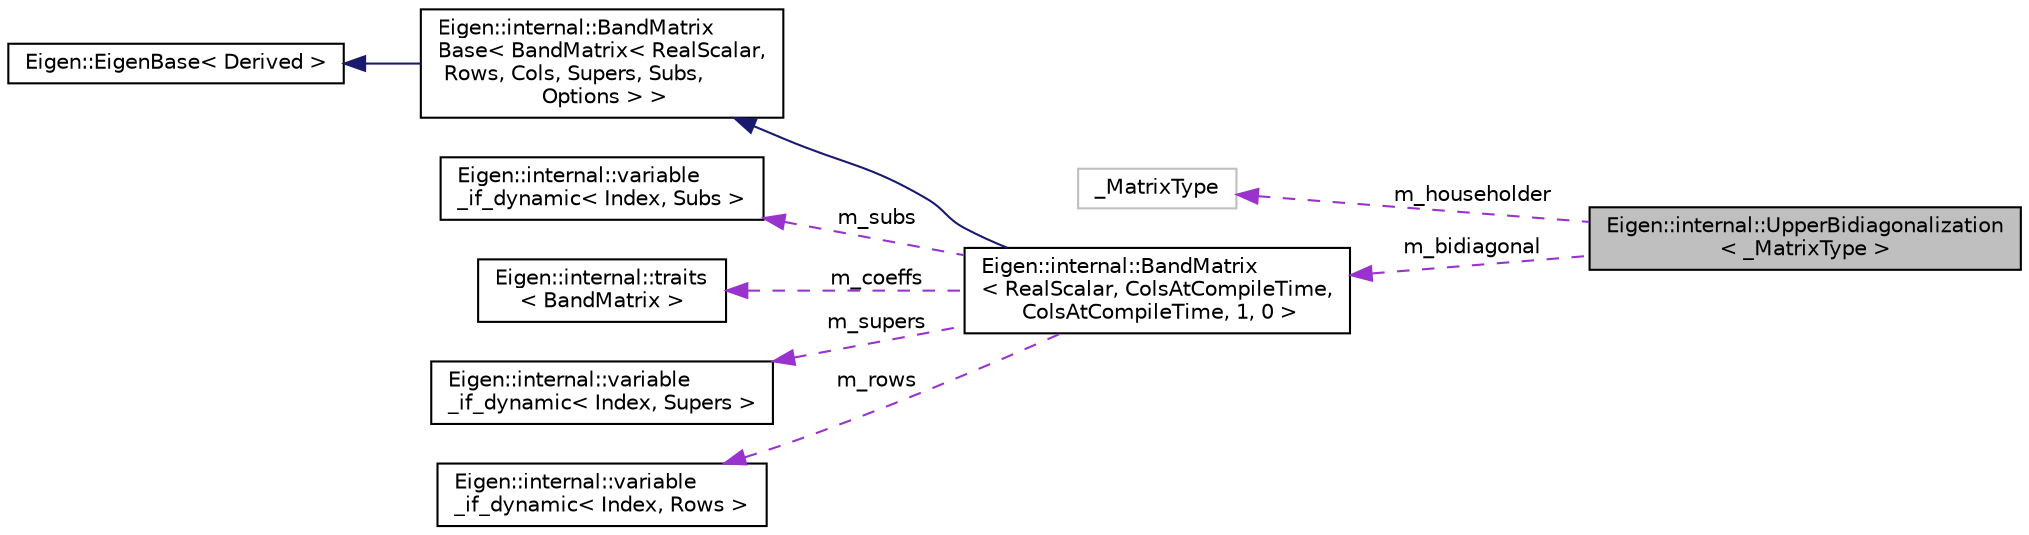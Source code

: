 digraph "Eigen::internal::UpperBidiagonalization&lt; _MatrixType &gt;"
{
  edge [fontname="Helvetica",fontsize="10",labelfontname="Helvetica",labelfontsize="10"];
  node [fontname="Helvetica",fontsize="10",shape=record];
  rankdir="LR";
  Node1 [label="Eigen::internal::UpperBidiagonalization\l\< _MatrixType \>",height=0.2,width=0.4,color="black", fillcolor="grey75", style="filled" fontcolor="black"];
  Node2 -> Node1 [dir="back",color="darkorchid3",fontsize="10",style="dashed",label=" m_householder" ,fontname="Helvetica"];
  Node2 [label="_MatrixType",height=0.2,width=0.4,color="grey75", fillcolor="white", style="filled"];
  Node3 -> Node1 [dir="back",color="darkorchid3",fontsize="10",style="dashed",label=" m_bidiagonal" ,fontname="Helvetica"];
  Node3 [label="Eigen::internal::BandMatrix\l\< RealScalar, ColsAtCompileTime,\l ColsAtCompileTime, 1, 0 \>",height=0.2,width=0.4,color="black", fillcolor="white", style="filled",URL="$classEigen_1_1internal_1_1BandMatrix.html"];
  Node4 -> Node3 [dir="back",color="midnightblue",fontsize="10",style="solid",fontname="Helvetica"];
  Node4 [label="Eigen::internal::BandMatrix\lBase\< BandMatrix\< RealScalar,\l Rows, Cols, Supers, Subs,\l Options \> \>",height=0.2,width=0.4,color="black", fillcolor="white", style="filled",URL="$classEigen_1_1internal_1_1BandMatrixBase.html"];
  Node5 -> Node4 [dir="back",color="midnightblue",fontsize="10",style="solid",fontname="Helvetica"];
  Node5 [label="Eigen::EigenBase\< Derived \>",height=0.2,width=0.4,color="black", fillcolor="white", style="filled",URL="$structEigen_1_1EigenBase.html"];
  Node6 -> Node3 [dir="back",color="darkorchid3",fontsize="10",style="dashed",label=" m_subs" ,fontname="Helvetica"];
  Node6 [label="Eigen::internal::variable\l_if_dynamic\< Index, Subs \>",height=0.2,width=0.4,color="black", fillcolor="white", style="filled",URL="$classEigen_1_1internal_1_1variable__if__dynamic.html"];
  Node7 -> Node3 [dir="back",color="darkorchid3",fontsize="10",style="dashed",label=" m_coeffs" ,fontname="Helvetica"];
  Node7 [label="Eigen::internal::traits\l\< BandMatrix \>",height=0.2,width=0.4,color="black", fillcolor="white", style="filled",URL="$structEigen_1_1internal_1_1traits.html"];
  Node8 -> Node3 [dir="back",color="darkorchid3",fontsize="10",style="dashed",label=" m_supers" ,fontname="Helvetica"];
  Node8 [label="Eigen::internal::variable\l_if_dynamic\< Index, Supers \>",height=0.2,width=0.4,color="black", fillcolor="white", style="filled",URL="$classEigen_1_1internal_1_1variable__if__dynamic.html"];
  Node9 -> Node3 [dir="back",color="darkorchid3",fontsize="10",style="dashed",label=" m_rows" ,fontname="Helvetica"];
  Node9 [label="Eigen::internal::variable\l_if_dynamic\< Index, Rows \>",height=0.2,width=0.4,color="black", fillcolor="white", style="filled",URL="$classEigen_1_1internal_1_1variable__if__dynamic.html"];
}
